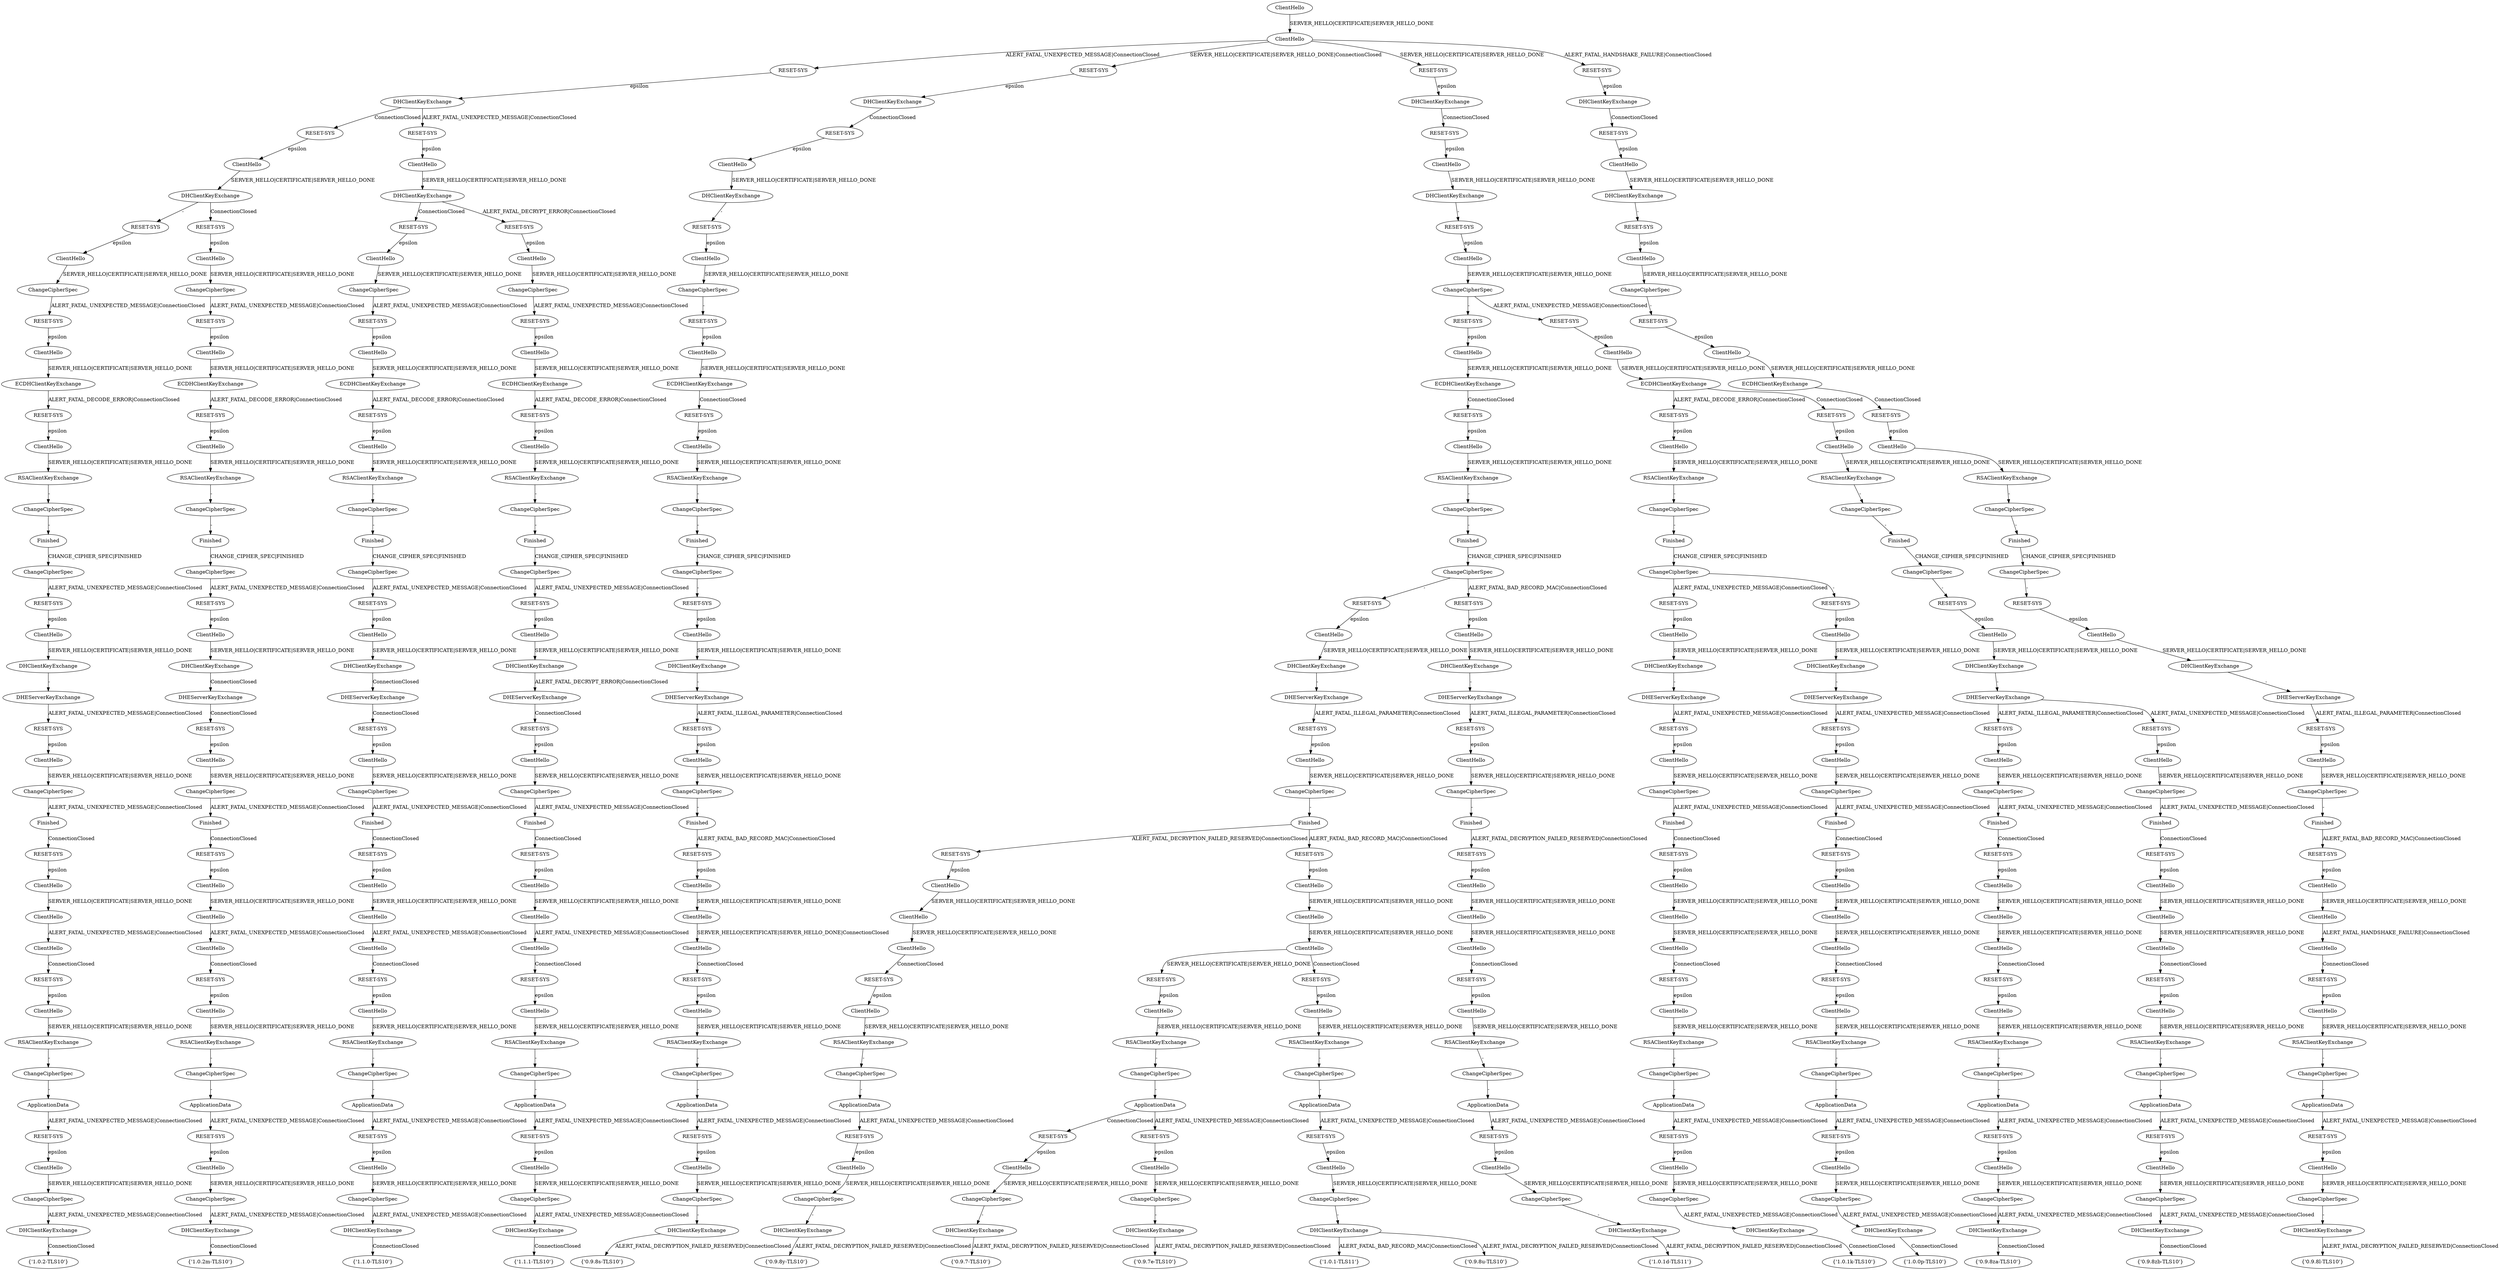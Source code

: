 digraph "" {
	node [label="\N"];
	a0	[label=ClientHello];
	a1	[label=ClientHello];
	a0 -> a1	[key=0,
		label="SERVER_HELLO|CERTIFICATE|SERVER_HELLO_DONE"];
	a2	[label="RESET-SYS"];
	a1 -> a2	[key=0,
		label="ALERT_FATAL_UNEXPECTED_MESSAGE|ConnectionClosed"];
	a3	[label="RESET-SYS"];
	a1 -> a3	[key=0,
		label="SERVER_HELLO|CERTIFICATE|SERVER_HELLO_DONE|ConnectionClosed"];
	a4	[label="RESET-SYS"];
	a1 -> a4	[key=0,
		label="SERVER_HELLO|CERTIFICATE|SERVER_HELLO_DONE"];
	a5	[label="RESET-SYS"];
	a1 -> a5	[key=0,
		label="ALERT_FATAL_HANDSHAKE_FAILURE|ConnectionClosed"];
	a9	[label=DHClientKeyExchange];
	a2 -> a9	[key=0,
		label=epsilon];
	a8	[label=DHClientKeyExchange];
	a3 -> a8	[key=0,
		label=epsilon];
	a7	[label=DHClientKeyExchange];
	a4 -> a7	[key=0,
		label=epsilon];
	a6	[label=DHClientKeyExchange];
	a5 -> a6	[key=0,
		label=epsilon];
	a10	[label="RESET-SYS"];
	a6 -> a10	[key=0,
		label=ConnectionClosed];
	a11	[label="RESET-SYS"];
	a7 -> a11	[key=0,
		label=ConnectionClosed];
	a12	[label="RESET-SYS"];
	a8 -> a12	[key=0,
		label=ConnectionClosed];
	a13	[label="RESET-SYS"];
	a9 -> a13	[key=0,
		label=ConnectionClosed];
	a14	[label="RESET-SYS"];
	a9 -> a14	[key=0,
		label="ALERT_FATAL_UNEXPECTED_MESSAGE|ConnectionClosed"];
	a15	[label=ClientHello];
	a10 -> a15	[key=0,
		label=epsilon];
	a16	[label=ClientHello];
	a11 -> a16	[key=0,
		label=epsilon];
	a19	[label=ClientHello];
	a12 -> a19	[key=0,
		label=epsilon];
	a17	[label=ClientHello];
	a13 -> a17	[key=0,
		label=epsilon];
	a18	[label=ClientHello];
	a14 -> a18	[key=0,
		label=epsilon];
	a20	[label=DHClientKeyExchange];
	a15 -> a20	[key=0,
		label="SERVER_HELLO|CERTIFICATE|SERVER_HELLO_DONE"];
	a22	[label=DHClientKeyExchange];
	a16 -> a22	[key=0,
		label="SERVER_HELLO|CERTIFICATE|SERVER_HELLO_DONE"];
	a24	[label=DHClientKeyExchange];
	a17 -> a24	[key=0,
		label="SERVER_HELLO|CERTIFICATE|SERVER_HELLO_DONE"];
	a27	[label=DHClientKeyExchange];
	a18 -> a27	[key=0,
		label="SERVER_HELLO|CERTIFICATE|SERVER_HELLO_DONE"];
	a30	[label=DHClientKeyExchange];
	a19 -> a30	[key=0,
		label="SERVER_HELLO|CERTIFICATE|SERVER_HELLO_DONE"];
	a21	[label="RESET-SYS"];
	a20 -> a21	[key=0,
		label="-"];
	a37	[label=ClientHello];
	a21 -> a37	[key=0,
		label=epsilon];
	a23	[label="RESET-SYS"];
	a22 -> a23	[key=0,
		label="-"];
	a34	[label=ClientHello];
	a23 -> a34	[key=0,
		label=epsilon];
	a25	[label="RESET-SYS"];
	a24 -> a25	[key=0,
		label="-"];
	a26	[label="RESET-SYS"];
	a24 -> a26	[key=0,
		label=ConnectionClosed];
	a38	[label=ClientHello];
	a25 -> a38	[key=0,
		label=epsilon];
	a33	[label=ClientHello];
	a26 -> a33	[key=0,
		label=epsilon];
	a28	[label="RESET-SYS"];
	a27 -> a28	[key=0,
		label=ConnectionClosed];
	a29	[label="RESET-SYS"];
	a27 -> a29	[key=0,
		label="ALERT_FATAL_DECRYPT_ERROR|ConnectionClosed"];
	a32	[label=ClientHello];
	a28 -> a32	[key=0,
		label=epsilon];
	a36	[label=ClientHello];
	a29 -> a36	[key=0,
		label=epsilon];
	a31	[label="RESET-SYS"];
	a30 -> a31	[key=0,
		label="-"];
	a35	[label=ClientHello];
	a31 -> a35	[key=0,
		label=epsilon];
	a39	[label=ChangeCipherSpec];
	a32 -> a39	[key=0,
		label="SERVER_HELLO|CERTIFICATE|SERVER_HELLO_DONE"];
	a41	[label=ChangeCipherSpec];
	a33 -> a41	[key=0,
		label="SERVER_HELLO|CERTIFICATE|SERVER_HELLO_DONE"];
	a43	[label=ChangeCipherSpec];
	a34 -> a43	[key=0,
		label="SERVER_HELLO|CERTIFICATE|SERVER_HELLO_DONE"];
	a46	[label=ChangeCipherSpec];
	a35 -> a46	[key=0,
		label="SERVER_HELLO|CERTIFICATE|SERVER_HELLO_DONE"];
	a48	[label=ChangeCipherSpec];
	a36 -> a48	[key=0,
		label="SERVER_HELLO|CERTIFICATE|SERVER_HELLO_DONE"];
	a50	[label=ChangeCipherSpec];
	a37 -> a50	[key=0,
		label="SERVER_HELLO|CERTIFICATE|SERVER_HELLO_DONE"];
	a52	[label=ChangeCipherSpec];
	a38 -> a52	[key=0,
		label="SERVER_HELLO|CERTIFICATE|SERVER_HELLO_DONE"];
	a40	[label="RESET-SYS"];
	a39 -> a40	[key=0,
		label="ALERT_FATAL_UNEXPECTED_MESSAGE|ConnectionClosed"];
	a61	[label=ClientHello];
	a40 -> a61	[key=0,
		label=epsilon];
	a42	[label="RESET-SYS"];
	a41 -> a42	[key=0,
		label="ALERT_FATAL_UNEXPECTED_MESSAGE|ConnectionClosed"];
	a57	[label=ClientHello];
	a42 -> a57	[key=0,
		label=epsilon];
	a44	[label="RESET-SYS"];
	a43 -> a44	[key=0,
		label="-"];
	a45	[label="RESET-SYS"];
	a43 -> a45	[key=0,
		label="ALERT_FATAL_UNEXPECTED_MESSAGE|ConnectionClosed"];
	a54	[label=ClientHello];
	a44 -> a54	[key=0,
		label=epsilon];
	a59	[label=ClientHello];
	a45 -> a59	[key=0,
		label=epsilon];
	a47	[label="RESET-SYS"];
	a46 -> a47	[key=0,
		label="-"];
	a58	[label=ClientHello];
	a47 -> a58	[key=0,
		label=epsilon];
	a49	[label="RESET-SYS"];
	a48 -> a49	[key=0,
		label="ALERT_FATAL_UNEXPECTED_MESSAGE|ConnectionClosed"];
	a60	[label=ClientHello];
	a49 -> a60	[key=0,
		label=epsilon];
	a51	[label="RESET-SYS"];
	a50 -> a51	[key=0,
		label="-"];
	a55	[label=ClientHello];
	a51 -> a55	[key=0,
		label=epsilon];
	a53	[label="RESET-SYS"];
	a52 -> a53	[key=0,
		label="ALERT_FATAL_UNEXPECTED_MESSAGE|ConnectionClosed"];
	a56	[label=ClientHello];
	a53 -> a56	[key=0,
		label=epsilon];
	a62	[label=ECDHClientKeyExchange];
	a54 -> a62	[key=0,
		label="SERVER_HELLO|CERTIFICATE|SERVER_HELLO_DONE"];
	a64	[label=ECDHClientKeyExchange];
	a55 -> a64	[key=0,
		label="SERVER_HELLO|CERTIFICATE|SERVER_HELLO_DONE"];
	a66	[label=ECDHClientKeyExchange];
	a56 -> a66	[key=0,
		label="SERVER_HELLO|CERTIFICATE|SERVER_HELLO_DONE"];
	a68	[label=ECDHClientKeyExchange];
	a57 -> a68	[key=0,
		label="SERVER_HELLO|CERTIFICATE|SERVER_HELLO_DONE"];
	a70	[label=ECDHClientKeyExchange];
	a58 -> a70	[key=0,
		label="SERVER_HELLO|CERTIFICATE|SERVER_HELLO_DONE"];
	a72	[label=ECDHClientKeyExchange];
	a59 -> a72	[key=0,
		label="SERVER_HELLO|CERTIFICATE|SERVER_HELLO_DONE"];
	a75	[label=ECDHClientKeyExchange];
	a60 -> a75	[key=0,
		label="SERVER_HELLO|CERTIFICATE|SERVER_HELLO_DONE"];
	a77	[label=ECDHClientKeyExchange];
	a61 -> a77	[key=0,
		label="SERVER_HELLO|CERTIFICATE|SERVER_HELLO_DONE"];
	a63	[label="RESET-SYS"];
	a62 -> a63	[key=0,
		label=ConnectionClosed];
	a80	[label=ClientHello];
	a63 -> a80	[key=0,
		label=epsilon];
	a65	[label="RESET-SYS"];
	a64 -> a65	[key=0,
		label=ConnectionClosed];
	a85	[label=ClientHello];
	a65 -> a85	[key=0,
		label=epsilon];
	a67	[label="RESET-SYS"];
	a66 -> a67	[key=0,
		label="ALERT_FATAL_DECODE_ERROR|ConnectionClosed"];
	a81	[label=ClientHello];
	a67 -> a81	[key=0,
		label=epsilon];
	a69	[label="RESET-SYS"];
	a68 -> a69	[key=0,
		label="ALERT_FATAL_DECODE_ERROR|ConnectionClosed"];
	a84	[label=ClientHello];
	a69 -> a84	[key=0,
		label=epsilon];
	a71	[label="RESET-SYS"];
	a70 -> a71	[key=0,
		label=ConnectionClosed];
	a86	[label=ClientHello];
	a71 -> a86	[key=0,
		label=epsilon];
	a73	[label="RESET-SYS"];
	a72 -> a73	[key=0,
		label="ALERT_FATAL_DECODE_ERROR|ConnectionClosed"];
	a74	[label="RESET-SYS"];
	a72 -> a74	[key=0,
		label=ConnectionClosed];
	a79	[label=ClientHello];
	a73 -> a79	[key=0,
		label=epsilon];
	a82	[label=ClientHello];
	a74 -> a82	[key=0,
		label=epsilon];
	a76	[label="RESET-SYS"];
	a75 -> a76	[key=0,
		label="ALERT_FATAL_DECODE_ERROR|ConnectionClosed"];
	a87	[label=ClientHello];
	a76 -> a87	[key=0,
		label=epsilon];
	a78	[label="RESET-SYS"];
	a77 -> a78	[key=0,
		label="ALERT_FATAL_DECODE_ERROR|ConnectionClosed"];
	a83	[label=ClientHello];
	a78 -> a83	[key=0,
		label=epsilon];
	a88	[label=RSAClientKeyExchange];
	a79 -> a88	[key=0,
		label="SERVER_HELLO|CERTIFICATE|SERVER_HELLO_DONE"];
	a94	[label=RSAClientKeyExchange];
	a80 -> a94	[key=0,
		label="SERVER_HELLO|CERTIFICATE|SERVER_HELLO_DONE"];
	a100	[label=RSAClientKeyExchange];
	a81 -> a100	[key=0,
		label="SERVER_HELLO|CERTIFICATE|SERVER_HELLO_DONE"];
	a105	[label=RSAClientKeyExchange];
	a82 -> a105	[key=0,
		label="SERVER_HELLO|CERTIFICATE|SERVER_HELLO_DONE"];
	a110	[label=RSAClientKeyExchange];
	a83 -> a110	[key=0,
		label="SERVER_HELLO|CERTIFICATE|SERVER_HELLO_DONE"];
	a115	[label=RSAClientKeyExchange];
	a84 -> a115	[key=0,
		label="SERVER_HELLO|CERTIFICATE|SERVER_HELLO_DONE"];
	a120	[label=RSAClientKeyExchange];
	a85 -> a120	[key=0,
		label="SERVER_HELLO|CERTIFICATE|SERVER_HELLO_DONE"];
	a125	[label=RSAClientKeyExchange];
	a86 -> a125	[key=0,
		label="SERVER_HELLO|CERTIFICATE|SERVER_HELLO_DONE"];
	a130	[label=RSAClientKeyExchange];
	a87 -> a130	[key=0,
		label="SERVER_HELLO|CERTIFICATE|SERVER_HELLO_DONE"];
	a89	[label=ChangeCipherSpec];
	a88 -> a89	[key=0,
		label="-"];
	a90	[label=Finished];
	a89 -> a90	[key=0,
		label="-"];
	a91	[label=ChangeCipherSpec];
	a90 -> a91	[key=0,
		label="CHANGE_CIPHER_SPEC|FINISHED"];
	a92	[label="RESET-SYS"];
	a91 -> a92	[key=0,
		label="ALERT_FATAL_UNEXPECTED_MESSAGE|ConnectionClosed"];
	a93	[label="RESET-SYS"];
	a91 -> a93	[key=0,
		label="-"];
	a135	[label=ClientHello];
	a92 -> a135	[key=0,
		label=epsilon];
	a138	[label=ClientHello];
	a93 -> a138	[key=0,
		label=epsilon];
	a95	[label=ChangeCipherSpec];
	a94 -> a95	[key=0,
		label="-"];
	a96	[label=Finished];
	a95 -> a96	[key=0,
		label="-"];
	a97	[label=ChangeCipherSpec];
	a96 -> a97	[key=0,
		label="CHANGE_CIPHER_SPEC|FINISHED"];
	a98	[label="RESET-SYS"];
	a97 -> a98	[key=0,
		label="-"];
	a99	[label="RESET-SYS"];
	a97 -> a99	[key=0,
		label="ALERT_FATAL_BAD_RECORD_MAC|ConnectionClosed"];
	a140	[label=ClientHello];
	a98 -> a140	[key=0,
		label=epsilon];
	a145	[label=ClientHello];
	a99 -> a145	[key=0,
		label=epsilon];
	a101	[label=ChangeCipherSpec];
	a100 -> a101	[key=0,
		label="-"];
	a102	[label=Finished];
	a101 -> a102	[key=0,
		label="-"];
	a103	[label=ChangeCipherSpec];
	a102 -> a103	[key=0,
		label="CHANGE_CIPHER_SPEC|FINISHED"];
	a104	[label="RESET-SYS"];
	a103 -> a104	[key=0,
		label="ALERT_FATAL_UNEXPECTED_MESSAGE|ConnectionClosed"];
	a139	[label=ClientHello];
	a104 -> a139	[key=0,
		label=epsilon];
	a106	[label=ChangeCipherSpec];
	a105 -> a106	[key=0,
		label="-"];
	a107	[label=Finished];
	a106 -> a107	[key=0,
		label="-"];
	a108	[label=ChangeCipherSpec];
	a107 -> a108	[key=0,
		label="CHANGE_CIPHER_SPEC|FINISHED"];
	a109	[label="RESET-SYS"];
	a108 -> a109	[key=0,
		label="-"];
	a142	[label=ClientHello];
	a109 -> a142	[key=0,
		label=epsilon];
	a111	[label=ChangeCipherSpec];
	a110 -> a111	[key=0,
		label="-"];
	a112	[label=Finished];
	a111 -> a112	[key=0,
		label="-"];
	a113	[label=ChangeCipherSpec];
	a112 -> a113	[key=0,
		label="CHANGE_CIPHER_SPEC|FINISHED"];
	a114	[label="RESET-SYS"];
	a113 -> a114	[key=0,
		label="ALERT_FATAL_UNEXPECTED_MESSAGE|ConnectionClosed"];
	a144	[label=ClientHello];
	a114 -> a144	[key=0,
		label=epsilon];
	a116	[label=ChangeCipherSpec];
	a115 -> a116	[key=0,
		label="-"];
	a117	[label=Finished];
	a116 -> a117	[key=0,
		label="-"];
	a118	[label=ChangeCipherSpec];
	a117 -> a118	[key=0,
		label="CHANGE_CIPHER_SPEC|FINISHED"];
	a119	[label="RESET-SYS"];
	a118 -> a119	[key=0,
		label="ALERT_FATAL_UNEXPECTED_MESSAGE|ConnectionClosed"];
	a143	[label=ClientHello];
	a119 -> a143	[key=0,
		label=epsilon];
	a121	[label=ChangeCipherSpec];
	a120 -> a121	[key=0,
		label="-"];
	a122	[label=Finished];
	a121 -> a122	[key=0,
		label="-"];
	a123	[label=ChangeCipherSpec];
	a122 -> a123	[key=0,
		label="CHANGE_CIPHER_SPEC|FINISHED"];
	a124	[label="RESET-SYS"];
	a123 -> a124	[key=0,
		label="-"];
	a141	[label=ClientHello];
	a124 -> a141	[key=0,
		label=epsilon];
	a126	[label=ChangeCipherSpec];
	a125 -> a126	[key=0,
		label="-"];
	a127	[label=Finished];
	a126 -> a127	[key=0,
		label="-"];
	a128	[label=ChangeCipherSpec];
	a127 -> a128	[key=0,
		label="CHANGE_CIPHER_SPEC|FINISHED"];
	a129	[label="RESET-SYS"];
	a128 -> a129	[key=0,
		label="-"];
	a137	[label=ClientHello];
	a129 -> a137	[key=0,
		label=epsilon];
	a131	[label=ChangeCipherSpec];
	a130 -> a131	[key=0,
		label="-"];
	a132	[label=Finished];
	a131 -> a132	[key=0,
		label="-"];
	a133	[label=ChangeCipherSpec];
	a132 -> a133	[key=0,
		label="CHANGE_CIPHER_SPEC|FINISHED"];
	a134	[label="RESET-SYS"];
	a133 -> a134	[key=0,
		label="ALERT_FATAL_UNEXPECTED_MESSAGE|ConnectionClosed"];
	a136	[label=ClientHello];
	a134 -> a136	[key=0,
		label=epsilon];
	a146	[label=DHClientKeyExchange];
	a135 -> a146	[key=0,
		label="SERVER_HELLO|CERTIFICATE|SERVER_HELLO_DONE"];
	a149	[label=DHClientKeyExchange];
	a136 -> a149	[key=0,
		label="SERVER_HELLO|CERTIFICATE|SERVER_HELLO_DONE"];
	a152	[label=DHClientKeyExchange];
	a137 -> a152	[key=0,
		label="SERVER_HELLO|CERTIFICATE|SERVER_HELLO_DONE"];
	a155	[label=DHClientKeyExchange];
	a138 -> a155	[key=0,
		label="SERVER_HELLO|CERTIFICATE|SERVER_HELLO_DONE"];
	a158	[label=DHClientKeyExchange];
	a139 -> a158	[key=0,
		label="SERVER_HELLO|CERTIFICATE|SERVER_HELLO_DONE"];
	a161	[label=DHClientKeyExchange];
	a140 -> a161	[key=0,
		label="SERVER_HELLO|CERTIFICATE|SERVER_HELLO_DONE"];
	a164	[label=DHClientKeyExchange];
	a141 -> a164	[key=0,
		label="SERVER_HELLO|CERTIFICATE|SERVER_HELLO_DONE"];
	a167	[label=DHClientKeyExchange];
	a142 -> a167	[key=0,
		label="SERVER_HELLO|CERTIFICATE|SERVER_HELLO_DONE"];
	a171	[label=DHClientKeyExchange];
	a143 -> a171	[key=0,
		label="SERVER_HELLO|CERTIFICATE|SERVER_HELLO_DONE"];
	a174	[label=DHClientKeyExchange];
	a144 -> a174	[key=0,
		label="SERVER_HELLO|CERTIFICATE|SERVER_HELLO_DONE"];
	a177	[label=DHClientKeyExchange];
	a145 -> a177	[key=0,
		label="SERVER_HELLO|CERTIFICATE|SERVER_HELLO_DONE"];
	a147	[label=DHEServerKeyExchange];
	a146 -> a147	[key=0,
		label="-"];
	a148	[label="RESET-SYS"];
	a147 -> a148	[key=0,
		label="ALERT_FATAL_UNEXPECTED_MESSAGE|ConnectionClosed"];
	a182	[label=ClientHello];
	a148 -> a182	[key=0,
		label=epsilon];
	a150	[label=DHEServerKeyExchange];
	a149 -> a150	[key=0,
		label="ALERT_FATAL_DECRYPT_ERROR|ConnectionClosed"];
	a151	[label="RESET-SYS"];
	a150 -> a151	[key=0,
		label=ConnectionClosed];
	a183	[label=ClientHello];
	a151 -> a183	[key=0,
		label=epsilon];
	a153	[label=DHEServerKeyExchange];
	a152 -> a153	[key=0,
		label="-"];
	a154	[label="RESET-SYS"];
	a153 -> a154	[key=0,
		label="ALERT_FATAL_ILLEGAL_PARAMETER|ConnectionClosed"];
	a184	[label=ClientHello];
	a154 -> a184	[key=0,
		label=epsilon];
	a156	[label=DHEServerKeyExchange];
	a155 -> a156	[key=0,
		label="-"];
	a157	[label="RESET-SYS"];
	a156 -> a157	[key=0,
		label="ALERT_FATAL_UNEXPECTED_MESSAGE|ConnectionClosed"];
	a186	[label=ClientHello];
	a157 -> a186	[key=0,
		label=epsilon];
	a159	[label=DHEServerKeyExchange];
	a158 -> a159	[key=0,
		label="-"];
	a160	[label="RESET-SYS"];
	a159 -> a160	[key=0,
		label="ALERT_FATAL_UNEXPECTED_MESSAGE|ConnectionClosed"];
	a181	[label=ClientHello];
	a160 -> a181	[key=0,
		label=epsilon];
	a162	[label=DHEServerKeyExchange];
	a161 -> a162	[key=0,
		label="-"];
	a163	[label="RESET-SYS"];
	a162 -> a163	[key=0,
		label="ALERT_FATAL_ILLEGAL_PARAMETER|ConnectionClosed"];
	a191	[label=ClientHello];
	a163 -> a191	[key=0,
		label=epsilon];
	a165	[label=DHEServerKeyExchange];
	a164 -> a165	[key=0,
		label="-"];
	a166	[label="RESET-SYS"];
	a165 -> a166	[key=0,
		label="ALERT_FATAL_ILLEGAL_PARAMETER|ConnectionClosed"];
	a188	[label=ClientHello];
	a166 -> a188	[key=0,
		label=epsilon];
	a168	[label=DHEServerKeyExchange];
	a167 -> a168	[key=0,
		label="-"];
	a169	[label="RESET-SYS"];
	a168 -> a169	[key=0,
		label="ALERT_FATAL_ILLEGAL_PARAMETER|ConnectionClosed"];
	a170	[label="RESET-SYS"];
	a168 -> a170	[key=0,
		label="ALERT_FATAL_UNEXPECTED_MESSAGE|ConnectionClosed"];
	a180	[label=ClientHello];
	a169 -> a180	[key=0,
		label=epsilon];
	a190	[label=ClientHello];
	a170 -> a190	[key=0,
		label=epsilon];
	a172	[label=DHEServerKeyExchange];
	a171 -> a172	[key=0,
		label=ConnectionClosed];
	a173	[label="RESET-SYS"];
	a172 -> a173	[key=0,
		label=ConnectionClosed];
	a185	[label=ClientHello];
	a173 -> a185	[key=0,
		label=epsilon];
	a175	[label=DHEServerKeyExchange];
	a174 -> a175	[key=0,
		label=ConnectionClosed];
	a176	[label="RESET-SYS"];
	a175 -> a176	[key=0,
		label=ConnectionClosed];
	a189	[label=ClientHello];
	a176 -> a189	[key=0,
		label=epsilon];
	a178	[label=DHEServerKeyExchange];
	a177 -> a178	[key=0,
		label="-"];
	a179	[label="RESET-SYS"];
	a178 -> a179	[key=0,
		label="ALERT_FATAL_ILLEGAL_PARAMETER|ConnectionClosed"];
	a187	[label=ClientHello];
	a179 -> a187	[key=0,
		label=epsilon];
	a192	[label=ChangeCipherSpec];
	a180 -> a192	[key=0,
		label="SERVER_HELLO|CERTIFICATE|SERVER_HELLO_DONE"];
	a195	[label=ChangeCipherSpec];
	a181 -> a195	[key=0,
		label="SERVER_HELLO|CERTIFICATE|SERVER_HELLO_DONE"];
	a198	[label=ChangeCipherSpec];
	a182 -> a198	[key=0,
		label="SERVER_HELLO|CERTIFICATE|SERVER_HELLO_DONE"];
	a201	[label=ChangeCipherSpec];
	a183 -> a201	[key=0,
		label="SERVER_HELLO|CERTIFICATE|SERVER_HELLO_DONE"];
	a204	[label=ChangeCipherSpec];
	a184 -> a204	[key=0,
		label="SERVER_HELLO|CERTIFICATE|SERVER_HELLO_DONE"];
	a207	[label=ChangeCipherSpec];
	a185 -> a207	[key=0,
		label="SERVER_HELLO|CERTIFICATE|SERVER_HELLO_DONE"];
	a210	[label=ChangeCipherSpec];
	a186 -> a210	[key=0,
		label="SERVER_HELLO|CERTIFICATE|SERVER_HELLO_DONE"];
	a213	[label=ChangeCipherSpec];
	a187 -> a213	[key=0,
		label="SERVER_HELLO|CERTIFICATE|SERVER_HELLO_DONE"];
	a216	[label=ChangeCipherSpec];
	a188 -> a216	[key=0,
		label="SERVER_HELLO|CERTIFICATE|SERVER_HELLO_DONE"];
	a219	[label=ChangeCipherSpec];
	a189 -> a219	[key=0,
		label="SERVER_HELLO|CERTIFICATE|SERVER_HELLO_DONE"];
	a222	[label=ChangeCipherSpec];
	a190 -> a222	[key=0,
		label="SERVER_HELLO|CERTIFICATE|SERVER_HELLO_DONE"];
	a225	[label=ChangeCipherSpec];
	a191 -> a225	[key=0,
		label="SERVER_HELLO|CERTIFICATE|SERVER_HELLO_DONE"];
	a193	[label=Finished];
	a192 -> a193	[key=0,
		label="ALERT_FATAL_UNEXPECTED_MESSAGE|ConnectionClosed"];
	a194	[label="RESET-SYS"];
	a193 -> a194	[key=0,
		label=ConnectionClosed];
	a229	[label=ClientHello];
	a194 -> a229	[key=0,
		label=epsilon];
	a196	[label=Finished];
	a195 -> a196	[key=0,
		label="ALERT_FATAL_UNEXPECTED_MESSAGE|ConnectionClosed"];
	a197	[label="RESET-SYS"];
	a196 -> a197	[key=0,
		label=ConnectionClosed];
	a240	[label=ClientHello];
	a197 -> a240	[key=0,
		label=epsilon];
	a199	[label=Finished];
	a198 -> a199	[key=0,
		label="ALERT_FATAL_UNEXPECTED_MESSAGE|ConnectionClosed"];
	a200	[label="RESET-SYS"];
	a199 -> a200	[key=0,
		label=ConnectionClosed];
	a238	[label=ClientHello];
	a200 -> a238	[key=0,
		label=epsilon];
	a202	[label=Finished];
	a201 -> a202	[key=0,
		label="ALERT_FATAL_UNEXPECTED_MESSAGE|ConnectionClosed"];
	a203	[label="RESET-SYS"];
	a202 -> a203	[key=0,
		label=ConnectionClosed];
	a232	[label=ClientHello];
	a203 -> a232	[key=0,
		label=epsilon];
	a205	[label=Finished];
	a204 -> a205	[key=0,
		label="-"];
	a206	[label="RESET-SYS"];
	a205 -> a206	[key=0,
		label="ALERT_FATAL_BAD_RECORD_MAC|ConnectionClosed"];
	a231	[label=ClientHello];
	a206 -> a231	[key=0,
		label=epsilon];
	a208	[label=Finished];
	a207 -> a208	[key=0,
		label="ALERT_FATAL_UNEXPECTED_MESSAGE|ConnectionClosed"];
	a209	[label="RESET-SYS"];
	a208 -> a209	[key=0,
		label=ConnectionClosed];
	a234	[label=ClientHello];
	a209 -> a234	[key=0,
		label=epsilon];
	a211	[label=Finished];
	a210 -> a211	[key=0,
		label="ALERT_FATAL_UNEXPECTED_MESSAGE|ConnectionClosed"];
	a212	[label="RESET-SYS"];
	a211 -> a212	[key=0,
		label=ConnectionClosed];
	a233	[label=ClientHello];
	a212 -> a233	[key=0,
		label=epsilon];
	a214	[label=Finished];
	a213 -> a214	[key=0,
		label="-"];
	a215	[label="RESET-SYS"];
	a214 -> a215	[key=0,
		label="ALERT_FATAL_DECRYPTION_FAILED_RESERVED|ConnectionClosed"];
	a235	[label=ClientHello];
	a215 -> a235	[key=0,
		label=epsilon];
	a217	[label=Finished];
	a216 -> a217	[key=0,
		label="-"];
	a218	[label="RESET-SYS"];
	a217 -> a218	[key=0,
		label="ALERT_FATAL_BAD_RECORD_MAC|ConnectionClosed"];
	a239	[label=ClientHello];
	a218 -> a239	[key=0,
		label=epsilon];
	a220	[label=Finished];
	a219 -> a220	[key=0,
		label="ALERT_FATAL_UNEXPECTED_MESSAGE|ConnectionClosed"];
	a221	[label="RESET-SYS"];
	a220 -> a221	[key=0,
		label=ConnectionClosed];
	a237	[label=ClientHello];
	a221 -> a237	[key=0,
		label=epsilon];
	a223	[label=Finished];
	a222 -> a223	[key=0,
		label="ALERT_FATAL_UNEXPECTED_MESSAGE|ConnectionClosed"];
	a224	[label="RESET-SYS"];
	a223 -> a224	[key=0,
		label=ConnectionClosed];
	a236	[label=ClientHello];
	a224 -> a236	[key=0,
		label=epsilon];
	a226	[label=Finished];
	a225 -> a226	[key=0,
		label="-"];
	a227	[label="RESET-SYS"];
	a226 -> a227	[key=0,
		label="ALERT_FATAL_DECRYPTION_FAILED_RESERVED|ConnectionClosed"];
	a228	[label="RESET-SYS"];
	a226 -> a228	[key=0,
		label="ALERT_FATAL_BAD_RECORD_MAC|ConnectionClosed"];
	a241	[label=ClientHello];
	a227 -> a241	[key=0,
		label=epsilon];
	a230	[label=ClientHello];
	a228 -> a230	[key=0,
		label=epsilon];
	a242	[label=ClientHello];
	a229 -> a242	[key=0,
		label="SERVER_HELLO|CERTIFICATE|SERVER_HELLO_DONE"];
	a245	[label=ClientHello];
	a230 -> a245	[key=0,
		label="SERVER_HELLO|CERTIFICATE|SERVER_HELLO_DONE"];
	a249	[label=ClientHello];
	a231 -> a249	[key=0,
		label="SERVER_HELLO|CERTIFICATE|SERVER_HELLO_DONE"];
	a252	[label=ClientHello];
	a232 -> a252	[key=0,
		label="SERVER_HELLO|CERTIFICATE|SERVER_HELLO_DONE"];
	a255	[label=ClientHello];
	a233 -> a255	[key=0,
		label="SERVER_HELLO|CERTIFICATE|SERVER_HELLO_DONE"];
	a258	[label=ClientHello];
	a234 -> a258	[key=0,
		label="SERVER_HELLO|CERTIFICATE|SERVER_HELLO_DONE"];
	a261	[label=ClientHello];
	a235 -> a261	[key=0,
		label="SERVER_HELLO|CERTIFICATE|SERVER_HELLO_DONE"];
	a264	[label=ClientHello];
	a236 -> a264	[key=0,
		label="SERVER_HELLO|CERTIFICATE|SERVER_HELLO_DONE"];
	a267	[label=ClientHello];
	a237 -> a267	[key=0,
		label="SERVER_HELLO|CERTIFICATE|SERVER_HELLO_DONE"];
	a270	[label=ClientHello];
	a238 -> a270	[key=0,
		label="SERVER_HELLO|CERTIFICATE|SERVER_HELLO_DONE"];
	a273	[label=ClientHello];
	a239 -> a273	[key=0,
		label="SERVER_HELLO|CERTIFICATE|SERVER_HELLO_DONE"];
	a276	[label=ClientHello];
	a240 -> a276	[key=0,
		label="SERVER_HELLO|CERTIFICATE|SERVER_HELLO_DONE"];
	a279	[label=ClientHello];
	a241 -> a279	[key=0,
		label="SERVER_HELLO|CERTIFICATE|SERVER_HELLO_DONE"];
	a243	[label=ClientHello];
	a242 -> a243	[key=0,
		label="SERVER_HELLO|CERTIFICATE|SERVER_HELLO_DONE"];
	a244	[label="RESET-SYS"];
	a243 -> a244	[key=0,
		label=ConnectionClosed];
	a293	[label=ClientHello];
	a244 -> a293	[key=0,
		label=epsilon];
	a246	[label=ClientHello];
	a245 -> a246	[key=0,
		label="SERVER_HELLO|CERTIFICATE|SERVER_HELLO_DONE"];
	a247	[label="RESET-SYS"];
	a246 -> a247	[key=0,
		label="SERVER_HELLO|CERTIFICATE|SERVER_HELLO_DONE"];
	a248	[label="RESET-SYS"];
	a246 -> a248	[key=0,
		label=ConnectionClosed];
	a287	[label=ClientHello];
	a247 -> a287	[key=0,
		label=epsilon];
	a283	[label=ClientHello];
	a248 -> a283	[key=0,
		label=epsilon];
	a250	[label=ClientHello];
	a249 -> a250	[key=0,
		label="SERVER_HELLO|CERTIFICATE|SERVER_HELLO_DONE|ConnectionClosed"];
	a251	[label="RESET-SYS"];
	a250 -> a251	[key=0,
		label=ConnectionClosed];
	a286	[label=ClientHello];
	a251 -> a286	[key=0,
		label=epsilon];
	a253	[label=ClientHello];
	a252 -> a253	[key=0,
		label="ALERT_FATAL_UNEXPECTED_MESSAGE|ConnectionClosed"];
	a254	[label="RESET-SYS"];
	a253 -> a254	[key=0,
		label=ConnectionClosed];
	a282	[label=ClientHello];
	a254 -> a282	[key=0,
		label=epsilon];
	a256	[label=ClientHello];
	a255 -> a256	[key=0,
		label="SERVER_HELLO|CERTIFICATE|SERVER_HELLO_DONE"];
	a257	[label="RESET-SYS"];
	a256 -> a257	[key=0,
		label=ConnectionClosed];
	a285	[label=ClientHello];
	a257 -> a285	[key=0,
		label=epsilon];
	a259	[label=ClientHello];
	a258 -> a259	[key=0,
		label="ALERT_FATAL_UNEXPECTED_MESSAGE|ConnectionClosed"];
	a260	[label="RESET-SYS"];
	a259 -> a260	[key=0,
		label=ConnectionClosed];
	a295	[label=ClientHello];
	a260 -> a295	[key=0,
		label=epsilon];
	a262	[label=ClientHello];
	a261 -> a262	[key=0,
		label="SERVER_HELLO|CERTIFICATE|SERVER_HELLO_DONE"];
	a263	[label="RESET-SYS"];
	a262 -> a263	[key=0,
		label=ConnectionClosed];
	a294	[label=ClientHello];
	a263 -> a294	[key=0,
		label=epsilon];
	a265	[label=ClientHello];
	a264 -> a265	[key=0,
		label="SERVER_HELLO|CERTIFICATE|SERVER_HELLO_DONE"];
	a266	[label="RESET-SYS"];
	a265 -> a266	[key=0,
		label=ConnectionClosed];
	a290	[label=ClientHello];
	a266 -> a290	[key=0,
		label=epsilon];
	a268	[label=ClientHello];
	a267 -> a268	[key=0,
		label="ALERT_FATAL_UNEXPECTED_MESSAGE|ConnectionClosed"];
	a269	[label="RESET-SYS"];
	a268 -> a269	[key=0,
		label=ConnectionClosed];
	a291	[label=ClientHello];
	a269 -> a291	[key=0,
		label=epsilon];
	a271	[label=ClientHello];
	a270 -> a271	[key=0,
		label="SERVER_HELLO|CERTIFICATE|SERVER_HELLO_DONE"];
	a272	[label="RESET-SYS"];
	a271 -> a272	[key=0,
		label=ConnectionClosed];
	a288	[label=ClientHello];
	a272 -> a288	[key=0,
		label=epsilon];
	a274	[label=ClientHello];
	a273 -> a274	[key=0,
		label="ALERT_FATAL_HANDSHAKE_FAILURE|ConnectionClosed"];
	a275	[label="RESET-SYS"];
	a274 -> a275	[key=0,
		label=ConnectionClosed];
	a289	[label=ClientHello];
	a275 -> a289	[key=0,
		label=epsilon];
	a277	[label=ClientHello];
	a276 -> a277	[key=0,
		label="ALERT_FATAL_UNEXPECTED_MESSAGE|ConnectionClosed"];
	a278	[label="RESET-SYS"];
	a277 -> a278	[key=0,
		label=ConnectionClosed];
	a284	[label=ClientHello];
	a278 -> a284	[key=0,
		label=epsilon];
	a280	[label=ClientHello];
	a279 -> a280	[key=0,
		label="SERVER_HELLO|CERTIFICATE|SERVER_HELLO_DONE"];
	a281	[label="RESET-SYS"];
	a280 -> a281	[key=0,
		label=ConnectionClosed];
	a292	[label=ClientHello];
	a281 -> a292	[key=0,
		label=epsilon];
	a296	[label=RSAClientKeyExchange];
	a282 -> a296	[key=0,
		label="SERVER_HELLO|CERTIFICATE|SERVER_HELLO_DONE"];
	a300	[label=RSAClientKeyExchange];
	a283 -> a300	[key=0,
		label="SERVER_HELLO|CERTIFICATE|SERVER_HELLO_DONE"];
	a304	[label=RSAClientKeyExchange];
	a284 -> a304	[key=0,
		label="SERVER_HELLO|CERTIFICATE|SERVER_HELLO_DONE"];
	a308	[label=RSAClientKeyExchange];
	a285 -> a308	[key=0,
		label="SERVER_HELLO|CERTIFICATE|SERVER_HELLO_DONE"];
	a312	[label=RSAClientKeyExchange];
	a286 -> a312	[key=0,
		label="SERVER_HELLO|CERTIFICATE|SERVER_HELLO_DONE"];
	a316	[label=RSAClientKeyExchange];
	a287 -> a316	[key=0,
		label="SERVER_HELLO|CERTIFICATE|SERVER_HELLO_DONE"];
	a321	[label=RSAClientKeyExchange];
	a288 -> a321	[key=0,
		label="SERVER_HELLO|CERTIFICATE|SERVER_HELLO_DONE"];
	a325	[label=RSAClientKeyExchange];
	a289 -> a325	[key=0,
		label="SERVER_HELLO|CERTIFICATE|SERVER_HELLO_DONE"];
	a329	[label=RSAClientKeyExchange];
	a290 -> a329	[key=0,
		label="SERVER_HELLO|CERTIFICATE|SERVER_HELLO_DONE"];
	a333	[label=RSAClientKeyExchange];
	a291 -> a333	[key=0,
		label="SERVER_HELLO|CERTIFICATE|SERVER_HELLO_DONE"];
	a337	[label=RSAClientKeyExchange];
	a292 -> a337	[key=0,
		label="SERVER_HELLO|CERTIFICATE|SERVER_HELLO_DONE"];
	a341	[label=RSAClientKeyExchange];
	a293 -> a341	[key=0,
		label="SERVER_HELLO|CERTIFICATE|SERVER_HELLO_DONE"];
	a345	[label=RSAClientKeyExchange];
	a294 -> a345	[key=0,
		label="SERVER_HELLO|CERTIFICATE|SERVER_HELLO_DONE"];
	a349	[label=RSAClientKeyExchange];
	a295 -> a349	[key=0,
		label="SERVER_HELLO|CERTIFICATE|SERVER_HELLO_DONE"];
	a297	[label=ChangeCipherSpec];
	a296 -> a297	[key=0,
		label="-"];
	a298	[label=ApplicationData];
	a297 -> a298	[key=0,
		label="-"];
	a299	[label="RESET-SYS"];
	a298 -> a299	[key=0,
		label="ALERT_FATAL_UNEXPECTED_MESSAGE|ConnectionClosed"];
	a360	[label=ClientHello];
	a299 -> a360	[key=0,
		label=epsilon];
	a301	[label=ChangeCipherSpec];
	a300 -> a301	[key=0,
		label="-"];
	a302	[label=ApplicationData];
	a301 -> a302	[key=0,
		label="-"];
	a303	[label="RESET-SYS"];
	a302 -> a303	[key=0,
		label="ALERT_FATAL_UNEXPECTED_MESSAGE|ConnectionClosed"];
	a363	[label=ClientHello];
	a303 -> a363	[key=0,
		label=epsilon];
	a305	[label=ChangeCipherSpec];
	a304 -> a305	[key=0,
		label="-"];
	a306	[label=ApplicationData];
	a305 -> a306	[key=0,
		label="-"];
	a307	[label="RESET-SYS"];
	a306 -> a307	[key=0,
		label="ALERT_FATAL_UNEXPECTED_MESSAGE|ConnectionClosed"];
	a362	[label=ClientHello];
	a307 -> a362	[key=0,
		label=epsilon];
	a309	[label=ChangeCipherSpec];
	a308 -> a309	[key=0,
		label="-"];
	a310	[label=ApplicationData];
	a309 -> a310	[key=0,
		label="-"];
	a311	[label="RESET-SYS"];
	a310 -> a311	[key=0,
		label="ALERT_FATAL_UNEXPECTED_MESSAGE|ConnectionClosed"];
	a353	[label=ClientHello];
	a311 -> a353	[key=0,
		label=epsilon];
	a313	[label=ChangeCipherSpec];
	a312 -> a313	[key=0,
		label="-"];
	a314	[label=ApplicationData];
	a313 -> a314	[key=0,
		label="-"];
	a315	[label="RESET-SYS"];
	a314 -> a315	[key=0,
		label="ALERT_FATAL_UNEXPECTED_MESSAGE|ConnectionClosed"];
	a358	[label=ClientHello];
	a315 -> a358	[key=0,
		label=epsilon];
	a317	[label=ChangeCipherSpec];
	a316 -> a317	[key=0,
		label="-"];
	a318	[label=ApplicationData];
	a317 -> a318	[key=0,
		label="-"];
	a319	[label="RESET-SYS"];
	a318 -> a319	[key=0,
		label=ConnectionClosed];
	a320	[label="RESET-SYS"];
	a318 -> a320	[key=0,
		label="ALERT_FATAL_UNEXPECTED_MESSAGE|ConnectionClosed"];
	a366	[label=ClientHello];
	a319 -> a366	[key=0,
		label=epsilon];
	a356	[label=ClientHello];
	a320 -> a356	[key=0,
		label=epsilon];
	a322	[label=ChangeCipherSpec];
	a321 -> a322	[key=0,
		label="-"];
	a323	[label=ApplicationData];
	a322 -> a323	[key=0,
		label="-"];
	a324	[label="RESET-SYS"];
	a323 -> a324	[key=0,
		label="ALERT_FATAL_UNEXPECTED_MESSAGE|ConnectionClosed"];
	a365	[label=ClientHello];
	a324 -> a365	[key=0,
		label=epsilon];
	a326	[label=ChangeCipherSpec];
	a325 -> a326	[key=0,
		label="-"];
	a327	[label=ApplicationData];
	a326 -> a327	[key=0,
		label="-"];
	a328	[label="RESET-SYS"];
	a327 -> a328	[key=0,
		label="ALERT_FATAL_UNEXPECTED_MESSAGE|ConnectionClosed"];
	a364	[label=ClientHello];
	a328 -> a364	[key=0,
		label=epsilon];
	a330	[label=ChangeCipherSpec];
	a329 -> a330	[key=0,
		label="-"];
	a331	[label=ApplicationData];
	a330 -> a331	[key=0,
		label="-"];
	a332	[label="RESET-SYS"];
	a331 -> a332	[key=0,
		label="ALERT_FATAL_UNEXPECTED_MESSAGE|ConnectionClosed"];
	a367	[label=ClientHello];
	a332 -> a367	[key=0,
		label=epsilon];
	a334	[label=ChangeCipherSpec];
	a333 -> a334	[key=0,
		label="-"];
	a335	[label=ApplicationData];
	a334 -> a335	[key=0,
		label="-"];
	a336	[label="RESET-SYS"];
	a335 -> a336	[key=0,
		label="ALERT_FATAL_UNEXPECTED_MESSAGE|ConnectionClosed"];
	a361	[label=ClientHello];
	a336 -> a361	[key=0,
		label=epsilon];
	a338	[label=ChangeCipherSpec];
	a337 -> a338	[key=0,
		label="-"];
	a339	[label=ApplicationData];
	a338 -> a339	[key=0,
		label="-"];
	a340	[label="RESET-SYS"];
	a339 -> a340	[key=0,
		label="ALERT_FATAL_UNEXPECTED_MESSAGE|ConnectionClosed"];
	a357	[label=ClientHello];
	a340 -> a357	[key=0,
		label=epsilon];
	a342	[label=ChangeCipherSpec];
	a341 -> a342	[key=0,
		label="-"];
	a343	[label=ApplicationData];
	a342 -> a343	[key=0,
		label="-"];
	a344	[label="RESET-SYS"];
	a343 -> a344	[key=0,
		label="ALERT_FATAL_UNEXPECTED_MESSAGE|ConnectionClosed"];
	a354	[label=ClientHello];
	a344 -> a354	[key=0,
		label=epsilon];
	a346	[label=ChangeCipherSpec];
	a345 -> a346	[key=0,
		label="-"];
	a347	[label=ApplicationData];
	a346 -> a347	[key=0,
		label="-"];
	a348	[label="RESET-SYS"];
	a347 -> a348	[key=0,
		label="ALERT_FATAL_UNEXPECTED_MESSAGE|ConnectionClosed"];
	a359	[label=ClientHello];
	a348 -> a359	[key=0,
		label=epsilon];
	a350	[label=ChangeCipherSpec];
	a349 -> a350	[key=0,
		label="-"];
	a351	[label=ApplicationData];
	a350 -> a351	[key=0,
		label="-"];
	a352	[label="RESET-SYS"];
	a351 -> a352	[key=0,
		label="ALERT_FATAL_UNEXPECTED_MESSAGE|ConnectionClosed"];
	a355	[label=ClientHello];
	a352 -> a355	[key=0,
		label=epsilon];
	a368	[label=ChangeCipherSpec];
	a353 -> a368	[key=0,
		label="SERVER_HELLO|CERTIFICATE|SERVER_HELLO_DONE"];
	a371	[label=ChangeCipherSpec];
	a354 -> a371	[key=0,
		label="SERVER_HELLO|CERTIFICATE|SERVER_HELLO_DONE"];
	a374	[label=ChangeCipherSpec];
	a355 -> a374	[key=0,
		label="SERVER_HELLO|CERTIFICATE|SERVER_HELLO_DONE"];
	a377	[label=ChangeCipherSpec];
	a356 -> a377	[key=0,
		label="SERVER_HELLO|CERTIFICATE|SERVER_HELLO_DONE"];
	a380	[label=ChangeCipherSpec];
	a357 -> a380	[key=0,
		label="SERVER_HELLO|CERTIFICATE|SERVER_HELLO_DONE"];
	a383	[label=ChangeCipherSpec];
	a358 -> a383	[key=0,
		label="SERVER_HELLO|CERTIFICATE|SERVER_HELLO_DONE"];
	a386	[label=ChangeCipherSpec];
	a359 -> a386	[key=0,
		label="SERVER_HELLO|CERTIFICATE|SERVER_HELLO_DONE"];
	a389	[label=ChangeCipherSpec];
	a360 -> a389	[key=0,
		label="SERVER_HELLO|CERTIFICATE|SERVER_HELLO_DONE"];
	a392	[label=ChangeCipherSpec];
	a361 -> a392	[key=0,
		label="SERVER_HELLO|CERTIFICATE|SERVER_HELLO_DONE"];
	a395	[label=ChangeCipherSpec];
	a362 -> a395	[key=0,
		label="SERVER_HELLO|CERTIFICATE|SERVER_HELLO_DONE"];
	a398	[label=ChangeCipherSpec];
	a363 -> a398	[key=0,
		label="SERVER_HELLO|CERTIFICATE|SERVER_HELLO_DONE"];
	a402	[label=ChangeCipherSpec];
	a364 -> a402	[key=0,
		label="SERVER_HELLO|CERTIFICATE|SERVER_HELLO_DONE"];
	a405	[label=ChangeCipherSpec];
	a365 -> a405	[key=0,
		label="SERVER_HELLO|CERTIFICATE|SERVER_HELLO_DONE"];
	a408	[label=ChangeCipherSpec];
	a366 -> a408	[key=0,
		label="SERVER_HELLO|CERTIFICATE|SERVER_HELLO_DONE"];
	a411	[label=ChangeCipherSpec];
	a367 -> a411	[key=0,
		label="SERVER_HELLO|CERTIFICATE|SERVER_HELLO_DONE"];
	a369	[label=DHClientKeyExchange];
	a368 -> a369	[key=0,
		label="ALERT_FATAL_UNEXPECTED_MESSAGE|ConnectionClosed"];
	a370	[label="{'1.0.0p-TLS10'}"];
	a369 -> a370	[key=0,
		label=ConnectionClosed];
	a372	[label=DHClientKeyExchange];
	a371 -> a372	[key=0,
		label="ALERT_FATAL_UNEXPECTED_MESSAGE|ConnectionClosed"];
	a373	[label="{'0.9.8za-TLS10'}"];
	a372 -> a373	[key=0,
		label=ConnectionClosed];
	a375	[label=DHClientKeyExchange];
	a374 -> a375	[key=0,
		label="ALERT_FATAL_UNEXPECTED_MESSAGE|ConnectionClosed"];
	a376	[label="{'1.0.2m-TLS10'}"];
	a375 -> a376	[key=0,
		label=ConnectionClosed];
	a378	[label=DHClientKeyExchange];
	a377 -> a378	[key=0,
		label="-"];
	a379	[label="{'0.9.7e-TLS10'}"];
	a378 -> a379	[key=0,
		label="ALERT_FATAL_DECRYPTION_FAILED_RESERVED|ConnectionClosed"];
	a381	[label=DHClientKeyExchange];
	a380 -> a381	[key=0,
		label="-"];
	a382	[label="{'0.9.8y-TLS10'}"];
	a381 -> a382	[key=0,
		label="ALERT_FATAL_DECRYPTION_FAILED_RESERVED|ConnectionClosed"];
	a384	[label=DHClientKeyExchange];
	a383 -> a384	[key=0,
		label="-"];
	a385	[label="{'0.9.8s-TLS10'}"];
	a384 -> a385	[key=0,
		label="ALERT_FATAL_DECRYPTION_FAILED_RESERVED|ConnectionClosed"];
	a387	[label=DHClientKeyExchange];
	a386 -> a387	[key=0,
		label="-"];
	a388	[label="{'1.0.1d-TLS11'}"];
	a387 -> a388	[key=0,
		label="ALERT_FATAL_DECRYPTION_FAILED_RESERVED|ConnectionClosed"];
	a390	[label=DHClientKeyExchange];
	a389 -> a390	[key=0,
		label="ALERT_FATAL_UNEXPECTED_MESSAGE|ConnectionClosed"];
	a391	[label="{'1.1.1-TLS10'}"];
	a390 -> a391	[key=0,
		label=ConnectionClosed];
	a393	[label=DHClientKeyExchange];
	a392 -> a393	[key=0,
		label="ALERT_FATAL_UNEXPECTED_MESSAGE|ConnectionClosed"];
	a394	[label="{'1.1.0-TLS10'}"];
	a393 -> a394	[key=0,
		label=ConnectionClosed];
	a396	[label=DHClientKeyExchange];
	a395 -> a396	[key=0,
		label="ALERT_FATAL_UNEXPECTED_MESSAGE|ConnectionClosed"];
	a397	[label="{'1.0.2-TLS10'}"];
	a396 -> a397	[key=0,
		label=ConnectionClosed];
	a399	[label=DHClientKeyExchange];
	a398 -> a399	[key=0,
		label="-"];
	a400	[label="{'1.0.1-TLS11'}"];
	a399 -> a400	[key=0,
		label="ALERT_FATAL_BAD_RECORD_MAC|ConnectionClosed"];
	a401	[label="{'0.9.8u-TLS10'}"];
	a399 -> a401	[key=0,
		label="ALERT_FATAL_DECRYPTION_FAILED_RESERVED|ConnectionClosed"];
	a403	[label=DHClientKeyExchange];
	a402 -> a403	[key=0,
		label="-"];
	a404	[label="{'0.9.8l-TLS10'}"];
	a403 -> a404	[key=0,
		label="ALERT_FATAL_DECRYPTION_FAILED_RESERVED|ConnectionClosed"];
	a406	[label=DHClientKeyExchange];
	a405 -> a406	[key=0,
		label="ALERT_FATAL_UNEXPECTED_MESSAGE|ConnectionClosed"];
	a407	[label="{'1.0.1k-TLS10'}"];
	a406 -> a407	[key=0,
		label=ConnectionClosed];
	a409	[label=DHClientKeyExchange];
	a408 -> a409	[key=0,
		label="-"];
	a410	[label="{'0.9.7-TLS10'}"];
	a409 -> a410	[key=0,
		label="ALERT_FATAL_DECRYPTION_FAILED_RESERVED|ConnectionClosed"];
	a412	[label=DHClientKeyExchange];
	a411 -> a412	[key=0,
		label="ALERT_FATAL_UNEXPECTED_MESSAGE|ConnectionClosed"];
	a413	[label="{'0.9.8zb-TLS10'}"];
	a412 -> a413	[key=0,
		label=ConnectionClosed];
}

